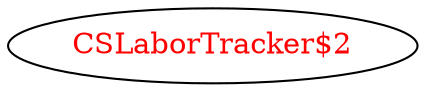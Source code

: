 digraph dependencyGraph {
 concentrate=true;
 ranksep="2.0";
 rankdir="LR"; 
 splines="ortho";
"CSLaborTracker$2" [fontcolor="red"];
}